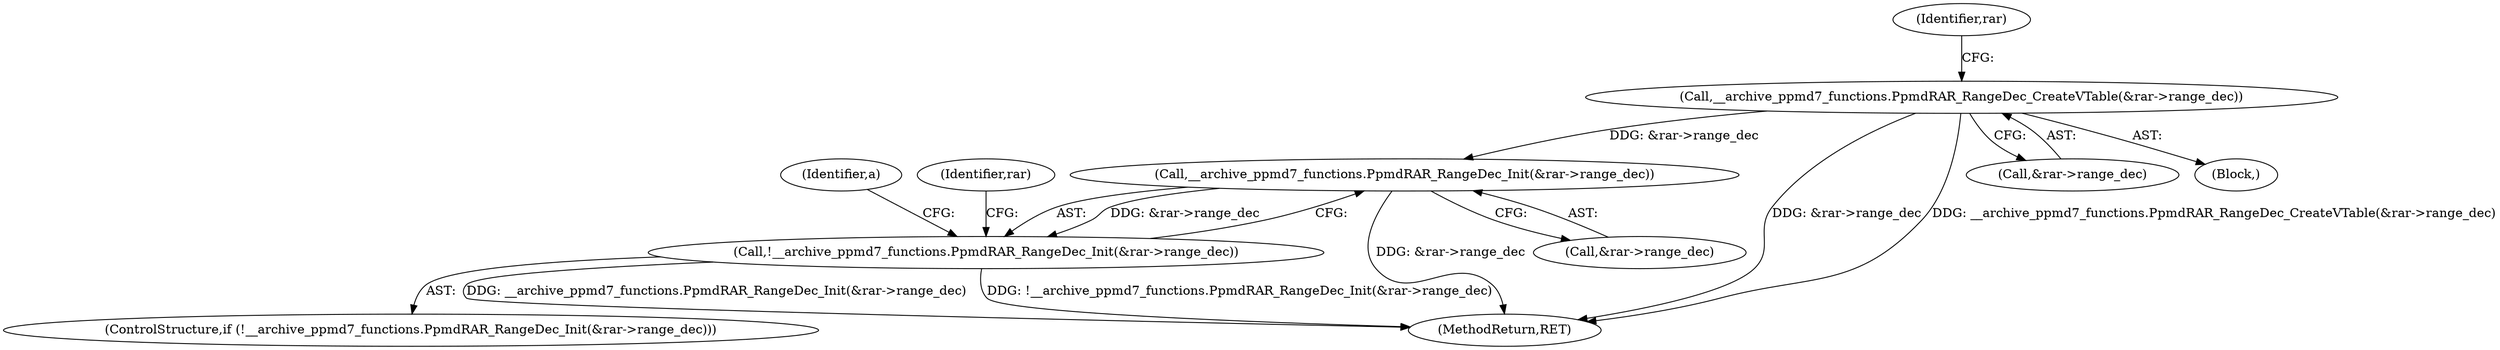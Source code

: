 digraph "0_libarchive_021efa522ad729ff0f5806c4ce53e4a6cc1daa31@pointer" {
"1000295" [label="(Call,__archive_ppmd7_functions.PpmdRAR_RangeDec_CreateVTable(&rar->range_dec))"];
"1000353" [label="(Call,__archive_ppmd7_functions.PpmdRAR_RangeDec_Init(&rar->range_dec))"];
"1000352" [label="(Call,!__archive_ppmd7_functions.PpmdRAR_RangeDec_Init(&rar->range_dec))"];
"1000362" [label="(Identifier,a)"];
"1001033" [label="(MethodReturn,RET)"];
"1000303" [label="(Identifier,rar)"];
"1000353" [label="(Call,__archive_ppmd7_functions.PpmdRAR_RangeDec_Init(&rar->range_dec))"];
"1000351" [label="(ControlStructure,if (!__archive_ppmd7_functions.PpmdRAR_RangeDec_Init(&rar->range_dec)))"];
"1000296" [label="(Call,&rar->range_dec)"];
"1000240" [label="(Block,)"];
"1000354" [label="(Call,&rar->range_dec)"];
"1000371" [label="(Identifier,rar)"];
"1000295" [label="(Call,__archive_ppmd7_functions.PpmdRAR_RangeDec_CreateVTable(&rar->range_dec))"];
"1000352" [label="(Call,!__archive_ppmd7_functions.PpmdRAR_RangeDec_Init(&rar->range_dec))"];
"1000295" -> "1000240"  [label="AST: "];
"1000295" -> "1000296"  [label="CFG: "];
"1000296" -> "1000295"  [label="AST: "];
"1000303" -> "1000295"  [label="CFG: "];
"1000295" -> "1001033"  [label="DDG: &rar->range_dec"];
"1000295" -> "1001033"  [label="DDG: __archive_ppmd7_functions.PpmdRAR_RangeDec_CreateVTable(&rar->range_dec)"];
"1000295" -> "1000353"  [label="DDG: &rar->range_dec"];
"1000353" -> "1000352"  [label="AST: "];
"1000353" -> "1000354"  [label="CFG: "];
"1000354" -> "1000353"  [label="AST: "];
"1000352" -> "1000353"  [label="CFG: "];
"1000353" -> "1001033"  [label="DDG: &rar->range_dec"];
"1000353" -> "1000352"  [label="DDG: &rar->range_dec"];
"1000352" -> "1000351"  [label="AST: "];
"1000362" -> "1000352"  [label="CFG: "];
"1000371" -> "1000352"  [label="CFG: "];
"1000352" -> "1001033"  [label="DDG: __archive_ppmd7_functions.PpmdRAR_RangeDec_Init(&rar->range_dec)"];
"1000352" -> "1001033"  [label="DDG: !__archive_ppmd7_functions.PpmdRAR_RangeDec_Init(&rar->range_dec)"];
}
